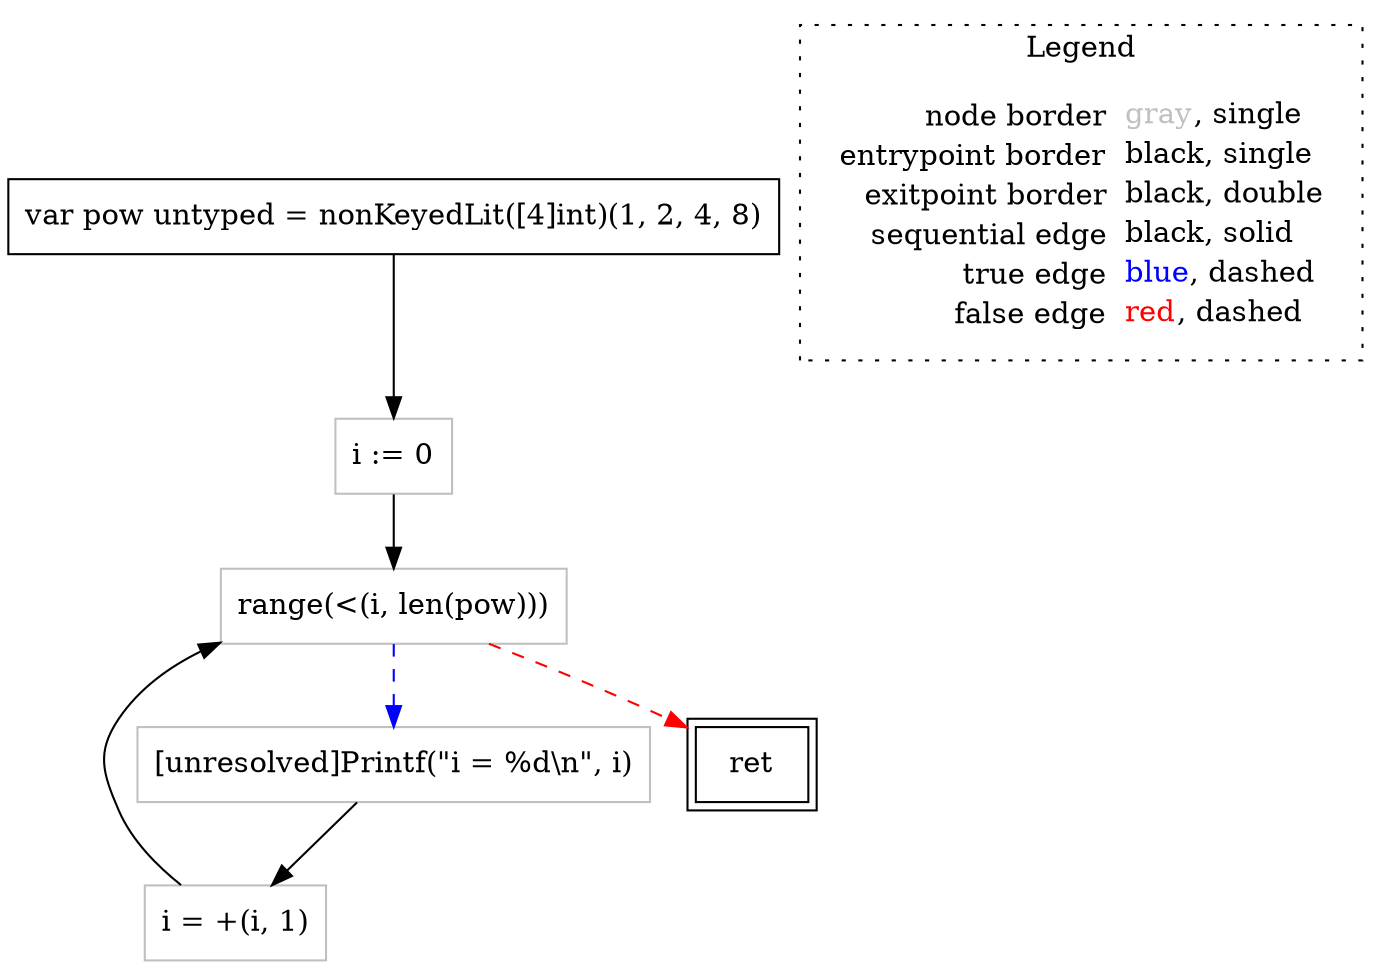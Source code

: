 digraph {
	"node0" [shape="rect",color="black",label=<var pow untyped = nonKeyedLit([4]int)(1, 2, 4, 8)>];
	"node1" [shape="rect",color="gray",label=<i = +(i, 1)>];
	"node2" [shape="rect",color="gray",label=<[unresolved]Printf(&quot;i = %d\\n&quot;, i)>];
	"node3" [shape="rect",color="gray",label=<i := 0>];
	"node4" [shape="rect",color="gray",label=<range(&lt;(i, len(pow)))>];
	"node5" [shape="rect",color="black",peripheries="2",label=<ret>];
	"node1" -> "node4" [color="black"];
	"node2" -> "node1" [color="black"];
	"node3" -> "node4" [color="black"];
	"node0" -> "node3" [color="black"];
	"node4" -> "node2" [color="blue",style="dashed"];
	"node4" -> "node5" [color="red",style="dashed"];
subgraph cluster_legend {
	label="Legend";
	style=dotted;
	node [shape=plaintext];
	"legend" [label=<<table border="0" cellpadding="2" cellspacing="0" cellborder="0"><tr><td align="right">node border&nbsp;</td><td align="left"><font color="gray">gray</font>, single</td></tr><tr><td align="right">entrypoint border&nbsp;</td><td align="left"><font color="black">black</font>, single</td></tr><tr><td align="right">exitpoint border&nbsp;</td><td align="left"><font color="black">black</font>, double</td></tr><tr><td align="right">sequential edge&nbsp;</td><td align="left"><font color="black">black</font>, solid</td></tr><tr><td align="right">true edge&nbsp;</td><td align="left"><font color="blue">blue</font>, dashed</td></tr><tr><td align="right">false edge&nbsp;</td><td align="left"><font color="red">red</font>, dashed</td></tr></table>>];
}

}
